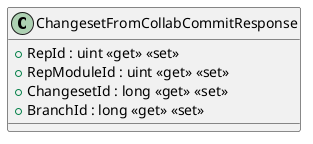 @startuml
class ChangesetFromCollabCommitResponse {
    + RepId : uint <<get>> <<set>>
    + RepModuleId : uint <<get>> <<set>>
    + ChangesetId : long <<get>> <<set>>
    + BranchId : long <<get>> <<set>>
}
@enduml
